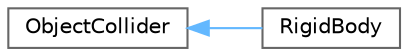 digraph "Graphical Class Hierarchy"
{
 // LATEX_PDF_SIZE
  bgcolor="transparent";
  edge [fontname=Helvetica,fontsize=10,labelfontname=Helvetica,labelfontsize=10];
  node [fontname=Helvetica,fontsize=10,shape=box,height=0.2,width=0.4];
  rankdir="LR";
  Node0 [id="Node000000",label="ObjectCollider",height=0.2,width=0.4,color="grey40", fillcolor="white", style="filled",URL="$class_object_collider.html",tooltip=" "];
  Node0 -> Node1 [id="edge115_Node000000_Node000001",dir="back",color="steelblue1",style="solid",tooltip=" "];
  Node1 [id="Node000001",label="RigidBody",height=0.2,width=0.4,color="grey40", fillcolor="white", style="filled",URL="$class_rigid_body.html",tooltip=" "];
}
